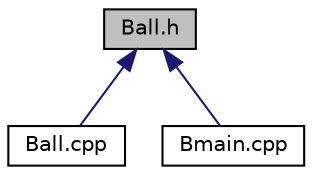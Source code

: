 digraph "Ball.h"
{
  edge [fontname="Helvetica",fontsize="10",labelfontname="Helvetica",labelfontsize="10"];
  node [fontname="Helvetica",fontsize="10",shape=record];
  Node1 [label="Ball.h",height=0.2,width=0.4,color="black", fillcolor="grey75", style="filled", fontcolor="black"];
  Node1 -> Node2 [dir="back",color="midnightblue",fontsize="10",style="solid"];
  Node2 [label="Ball.cpp",height=0.2,width=0.4,color="black", fillcolor="white", style="filled",URL="$Ball_8cpp.html"];
  Node1 -> Node3 [dir="back",color="midnightblue",fontsize="10",style="solid"];
  Node3 [label="Bmain.cpp",height=0.2,width=0.4,color="black", fillcolor="white", style="filled",URL="$Bmain_8cpp.html"];
}
